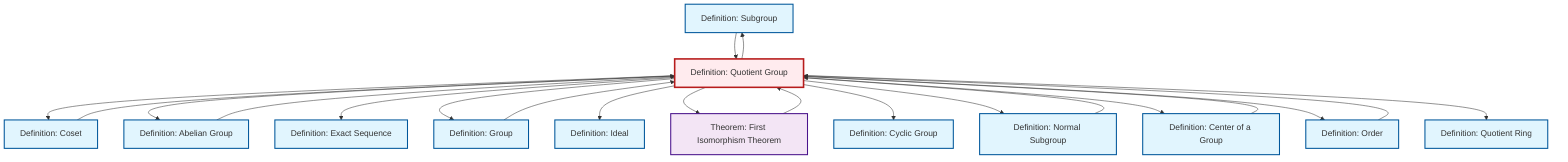 graph TD
    classDef definition fill:#e1f5fe,stroke:#01579b,stroke-width:2px
    classDef theorem fill:#f3e5f5,stroke:#4a148c,stroke-width:2px
    classDef axiom fill:#fff3e0,stroke:#e65100,stroke-width:2px
    classDef example fill:#e8f5e9,stroke:#1b5e20,stroke-width:2px
    classDef current fill:#ffebee,stroke:#b71c1c,stroke-width:3px
    def-subgroup["Definition: Subgroup"]:::definition
    def-normal-subgroup["Definition: Normal Subgroup"]:::definition
    def-cyclic-group["Definition: Cyclic Group"]:::definition
    def-order["Definition: Order"]:::definition
    def-exact-sequence["Definition: Exact Sequence"]:::definition
    def-quotient-group["Definition: Quotient Group"]:::definition
    thm-first-isomorphism["Theorem: First Isomorphism Theorem"]:::theorem
    def-quotient-ring["Definition: Quotient Ring"]:::definition
    def-ideal["Definition: Ideal"]:::definition
    def-group["Definition: Group"]:::definition
    def-coset["Definition: Coset"]:::definition
    def-center-of-group["Definition: Center of a Group"]:::definition
    def-abelian-group["Definition: Abelian Group"]:::definition
    def-order --> def-quotient-group
    def-quotient-group --> def-coset
    def-quotient-group --> def-abelian-group
    def-quotient-group --> def-exact-sequence
    def-center-of-group --> def-quotient-group
    def-quotient-group --> def-group
    def-coset --> def-quotient-group
    def-subgroup --> def-quotient-group
    def-quotient-group --> def-ideal
    thm-first-isomorphism --> def-quotient-group
    def-quotient-group --> thm-first-isomorphism
    def-quotient-group --> def-cyclic-group
    def-quotient-group --> def-normal-subgroup
    def-quotient-group --> def-center-of-group
    def-quotient-group --> def-order
    def-quotient-group --> def-subgroup
    def-normal-subgroup --> def-quotient-group
    def-quotient-group --> def-quotient-ring
    def-abelian-group --> def-quotient-group
    def-group --> def-quotient-group
    class def-quotient-group current